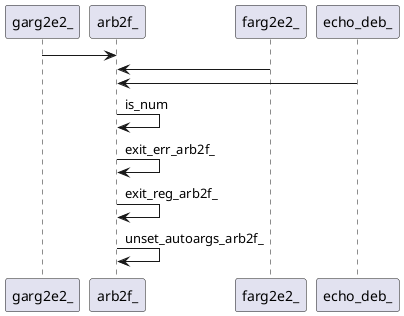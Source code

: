 @startuml rete
garg2e2_ -> arb2f_ 
farg2e2_ -> arb2f_
echo_deb_ -> arb2f_
arb2f_ -> arb2f_:is_num
arb2f_ -> arb2f_:exit_err_arb2f_
arb2f_ -> arb2f_:exit_reg_arb2f_
arb2f_ -> arb2f_:unset_autoargs_arb2f_
' {wrap_fn}
' fnn o-> arb2f_
' {body_fn}
@enduml